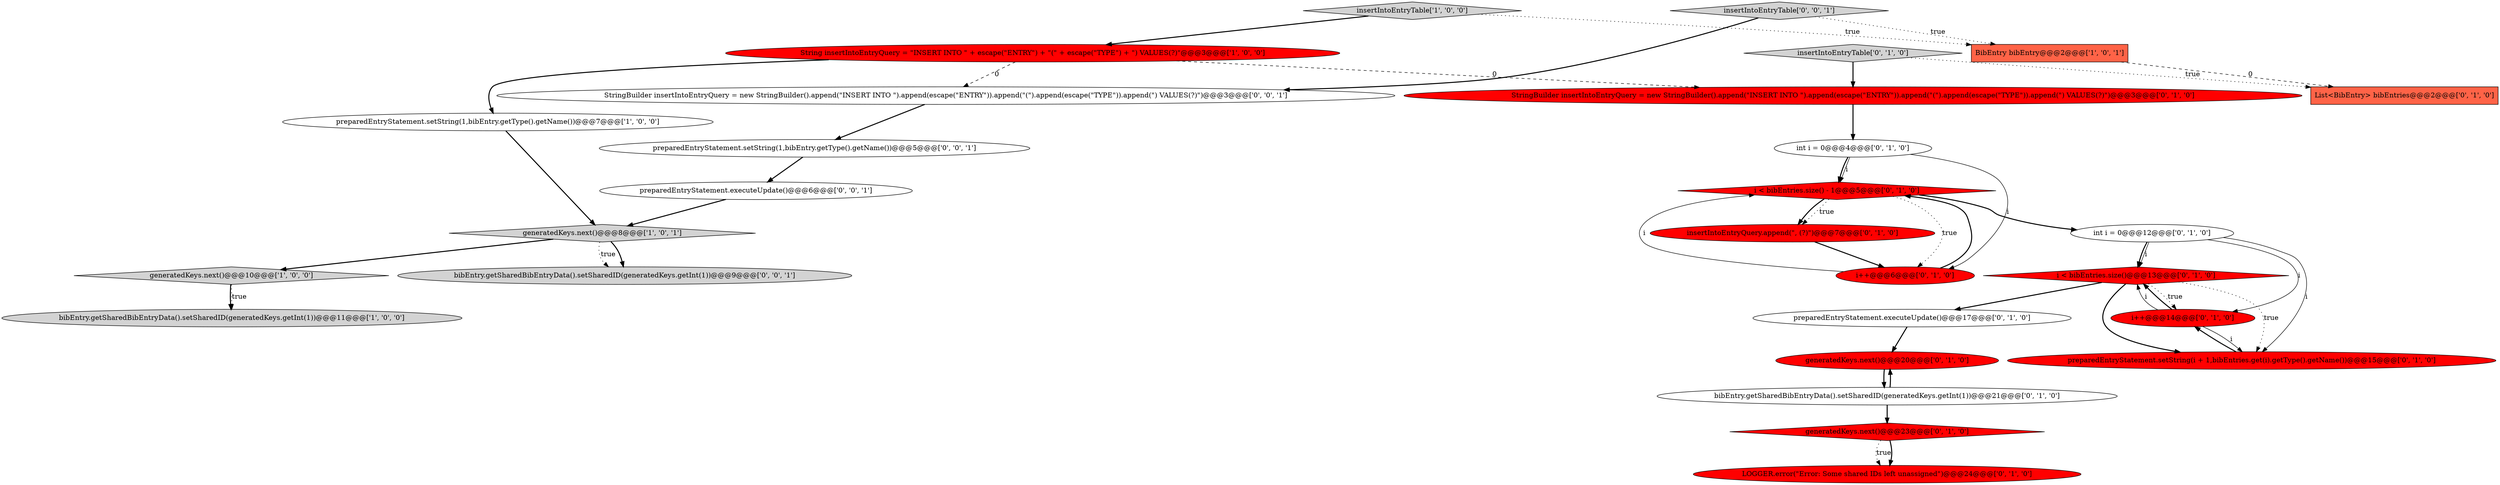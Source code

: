 digraph {
13 [style = filled, label = "int i = 0@@@12@@@['0', '1', '0']", fillcolor = white, shape = ellipse image = "AAA0AAABBB2BBB"];
0 [style = filled, label = "insertIntoEntryTable['1', '0', '0']", fillcolor = lightgray, shape = diamond image = "AAA0AAABBB1BBB"];
27 [style = filled, label = "StringBuilder insertIntoEntryQuery = new StringBuilder().append(\"INSERT INTO \").append(escape(\"ENTRY\")).append(\"(\").append(escape(\"TYPE\")).append(\") VALUES(?)\")@@@3@@@['0', '0', '1']", fillcolor = white, shape = ellipse image = "AAA0AAABBB3BBB"];
24 [style = filled, label = "bibEntry.getSharedBibEntryData().setSharedID(generatedKeys.getInt(1))@@@9@@@['0', '0', '1']", fillcolor = lightgray, shape = ellipse image = "AAA0AAABBB3BBB"];
14 [style = filled, label = "bibEntry.getSharedBibEntryData().setSharedID(generatedKeys.getInt(1))@@@21@@@['0', '1', '0']", fillcolor = white, shape = ellipse image = "AAA0AAABBB2BBB"];
22 [style = filled, label = "preparedEntryStatement.executeUpdate()@@@17@@@['0', '1', '0']", fillcolor = white, shape = ellipse image = "AAA0AAABBB2BBB"];
8 [style = filled, label = "StringBuilder insertIntoEntryQuery = new StringBuilder().append(\"INSERT INTO \").append(escape(\"ENTRY\")).append(\"(\").append(escape(\"TYPE\")).append(\") VALUES(?)\")@@@3@@@['0', '1', '0']", fillcolor = red, shape = ellipse image = "AAA1AAABBB2BBB"];
5 [style = filled, label = "preparedEntryStatement.setString(1,bibEntry.getType().getName())@@@7@@@['1', '0', '0']", fillcolor = white, shape = ellipse image = "AAA0AAABBB1BBB"];
21 [style = filled, label = "i++@@@6@@@['0', '1', '0']", fillcolor = red, shape = ellipse image = "AAA1AAABBB2BBB"];
16 [style = filled, label = "i < bibEntries.size()@@@13@@@['0', '1', '0']", fillcolor = red, shape = diamond image = "AAA1AAABBB2BBB"];
7 [style = filled, label = "int i = 0@@@4@@@['0', '1', '0']", fillcolor = white, shape = ellipse image = "AAA0AAABBB2BBB"];
23 [style = filled, label = "preparedEntryStatement.setString(1,bibEntry.getType().getName())@@@5@@@['0', '0', '1']", fillcolor = white, shape = ellipse image = "AAA0AAABBB3BBB"];
1 [style = filled, label = "String insertIntoEntryQuery = \"INSERT INTO \" + escape(\"ENTRY\") + \"(\" + escape(\"TYPE\") + \") VALUES(?)\"@@@3@@@['1', '0', '0']", fillcolor = red, shape = ellipse image = "AAA1AAABBB1BBB"];
6 [style = filled, label = "bibEntry.getSharedBibEntryData().setSharedID(generatedKeys.getInt(1))@@@11@@@['1', '0', '0']", fillcolor = lightgray, shape = ellipse image = "AAA0AAABBB1BBB"];
4 [style = filled, label = "generatedKeys.next()@@@8@@@['1', '0', '1']", fillcolor = lightgray, shape = diamond image = "AAA0AAABBB1BBB"];
10 [style = filled, label = "generatedKeys.next()@@@20@@@['0', '1', '0']", fillcolor = red, shape = ellipse image = "AAA1AAABBB2BBB"];
17 [style = filled, label = "i++@@@14@@@['0', '1', '0']", fillcolor = red, shape = ellipse image = "AAA1AAABBB2BBB"];
12 [style = filled, label = "List<BibEntry> bibEntries@@@2@@@['0', '1', '0']", fillcolor = tomato, shape = box image = "AAA1AAABBB2BBB"];
25 [style = filled, label = "preparedEntryStatement.executeUpdate()@@@6@@@['0', '0', '1']", fillcolor = white, shape = ellipse image = "AAA0AAABBB3BBB"];
20 [style = filled, label = "preparedEntryStatement.setString(i + 1,bibEntries.get(i).getType().getName())@@@15@@@['0', '1', '0']", fillcolor = red, shape = ellipse image = "AAA1AAABBB2BBB"];
19 [style = filled, label = "i < bibEntries.size() - 1@@@5@@@['0', '1', '0']", fillcolor = red, shape = diamond image = "AAA1AAABBB2BBB"];
26 [style = filled, label = "insertIntoEntryTable['0', '0', '1']", fillcolor = lightgray, shape = diamond image = "AAA0AAABBB3BBB"];
15 [style = filled, label = "generatedKeys.next()@@@23@@@['0', '1', '0']", fillcolor = red, shape = diamond image = "AAA1AAABBB2BBB"];
9 [style = filled, label = "LOGGER.error(\"Error: Some shared IDs left unassigned\")@@@24@@@['0', '1', '0']", fillcolor = red, shape = ellipse image = "AAA1AAABBB2BBB"];
3 [style = filled, label = "BibEntry bibEntry@@@2@@@['1', '0', '1']", fillcolor = tomato, shape = box image = "AAA0AAABBB1BBB"];
2 [style = filled, label = "generatedKeys.next()@@@10@@@['1', '0', '0']", fillcolor = lightgray, shape = diamond image = "AAA0AAABBB1BBB"];
11 [style = filled, label = "insertIntoEntryQuery.append(\", (?)\")@@@7@@@['0', '1', '0']", fillcolor = red, shape = ellipse image = "AAA1AAABBB2BBB"];
18 [style = filled, label = "insertIntoEntryTable['0', '1', '0']", fillcolor = lightgray, shape = diamond image = "AAA0AAABBB2BBB"];
1->5 [style = bold, label=""];
23->25 [style = bold, label=""];
20->17 [style = bold, label=""];
4->24 [style = bold, label=""];
13->17 [style = solid, label="i"];
21->19 [style = bold, label=""];
10->14 [style = bold, label=""];
13->20 [style = solid, label="i"];
2->6 [style = bold, label=""];
21->19 [style = solid, label="i"];
1->27 [style = dashed, label="0"];
11->21 [style = bold, label=""];
16->17 [style = dotted, label="true"];
14->10 [style = bold, label=""];
25->4 [style = bold, label=""];
16->20 [style = dotted, label="true"];
19->11 [style = bold, label=""];
19->21 [style = dotted, label="true"];
4->2 [style = bold, label=""];
7->21 [style = solid, label="i"];
16->22 [style = bold, label=""];
26->3 [style = dotted, label="true"];
13->16 [style = bold, label=""];
8->7 [style = bold, label=""];
15->9 [style = dotted, label="true"];
7->19 [style = solid, label="i"];
17->20 [style = solid, label="i"];
26->27 [style = bold, label=""];
18->12 [style = dotted, label="true"];
17->16 [style = solid, label="i"];
3->12 [style = dashed, label="0"];
19->13 [style = bold, label=""];
2->6 [style = dotted, label="true"];
15->9 [style = bold, label=""];
19->11 [style = dotted, label="true"];
0->1 [style = bold, label=""];
5->4 [style = bold, label=""];
22->10 [style = bold, label=""];
1->8 [style = dashed, label="0"];
14->15 [style = bold, label=""];
27->23 [style = bold, label=""];
18->8 [style = bold, label=""];
0->3 [style = dotted, label="true"];
4->24 [style = dotted, label="true"];
16->20 [style = bold, label=""];
7->19 [style = bold, label=""];
17->16 [style = bold, label=""];
13->16 [style = solid, label="i"];
}
